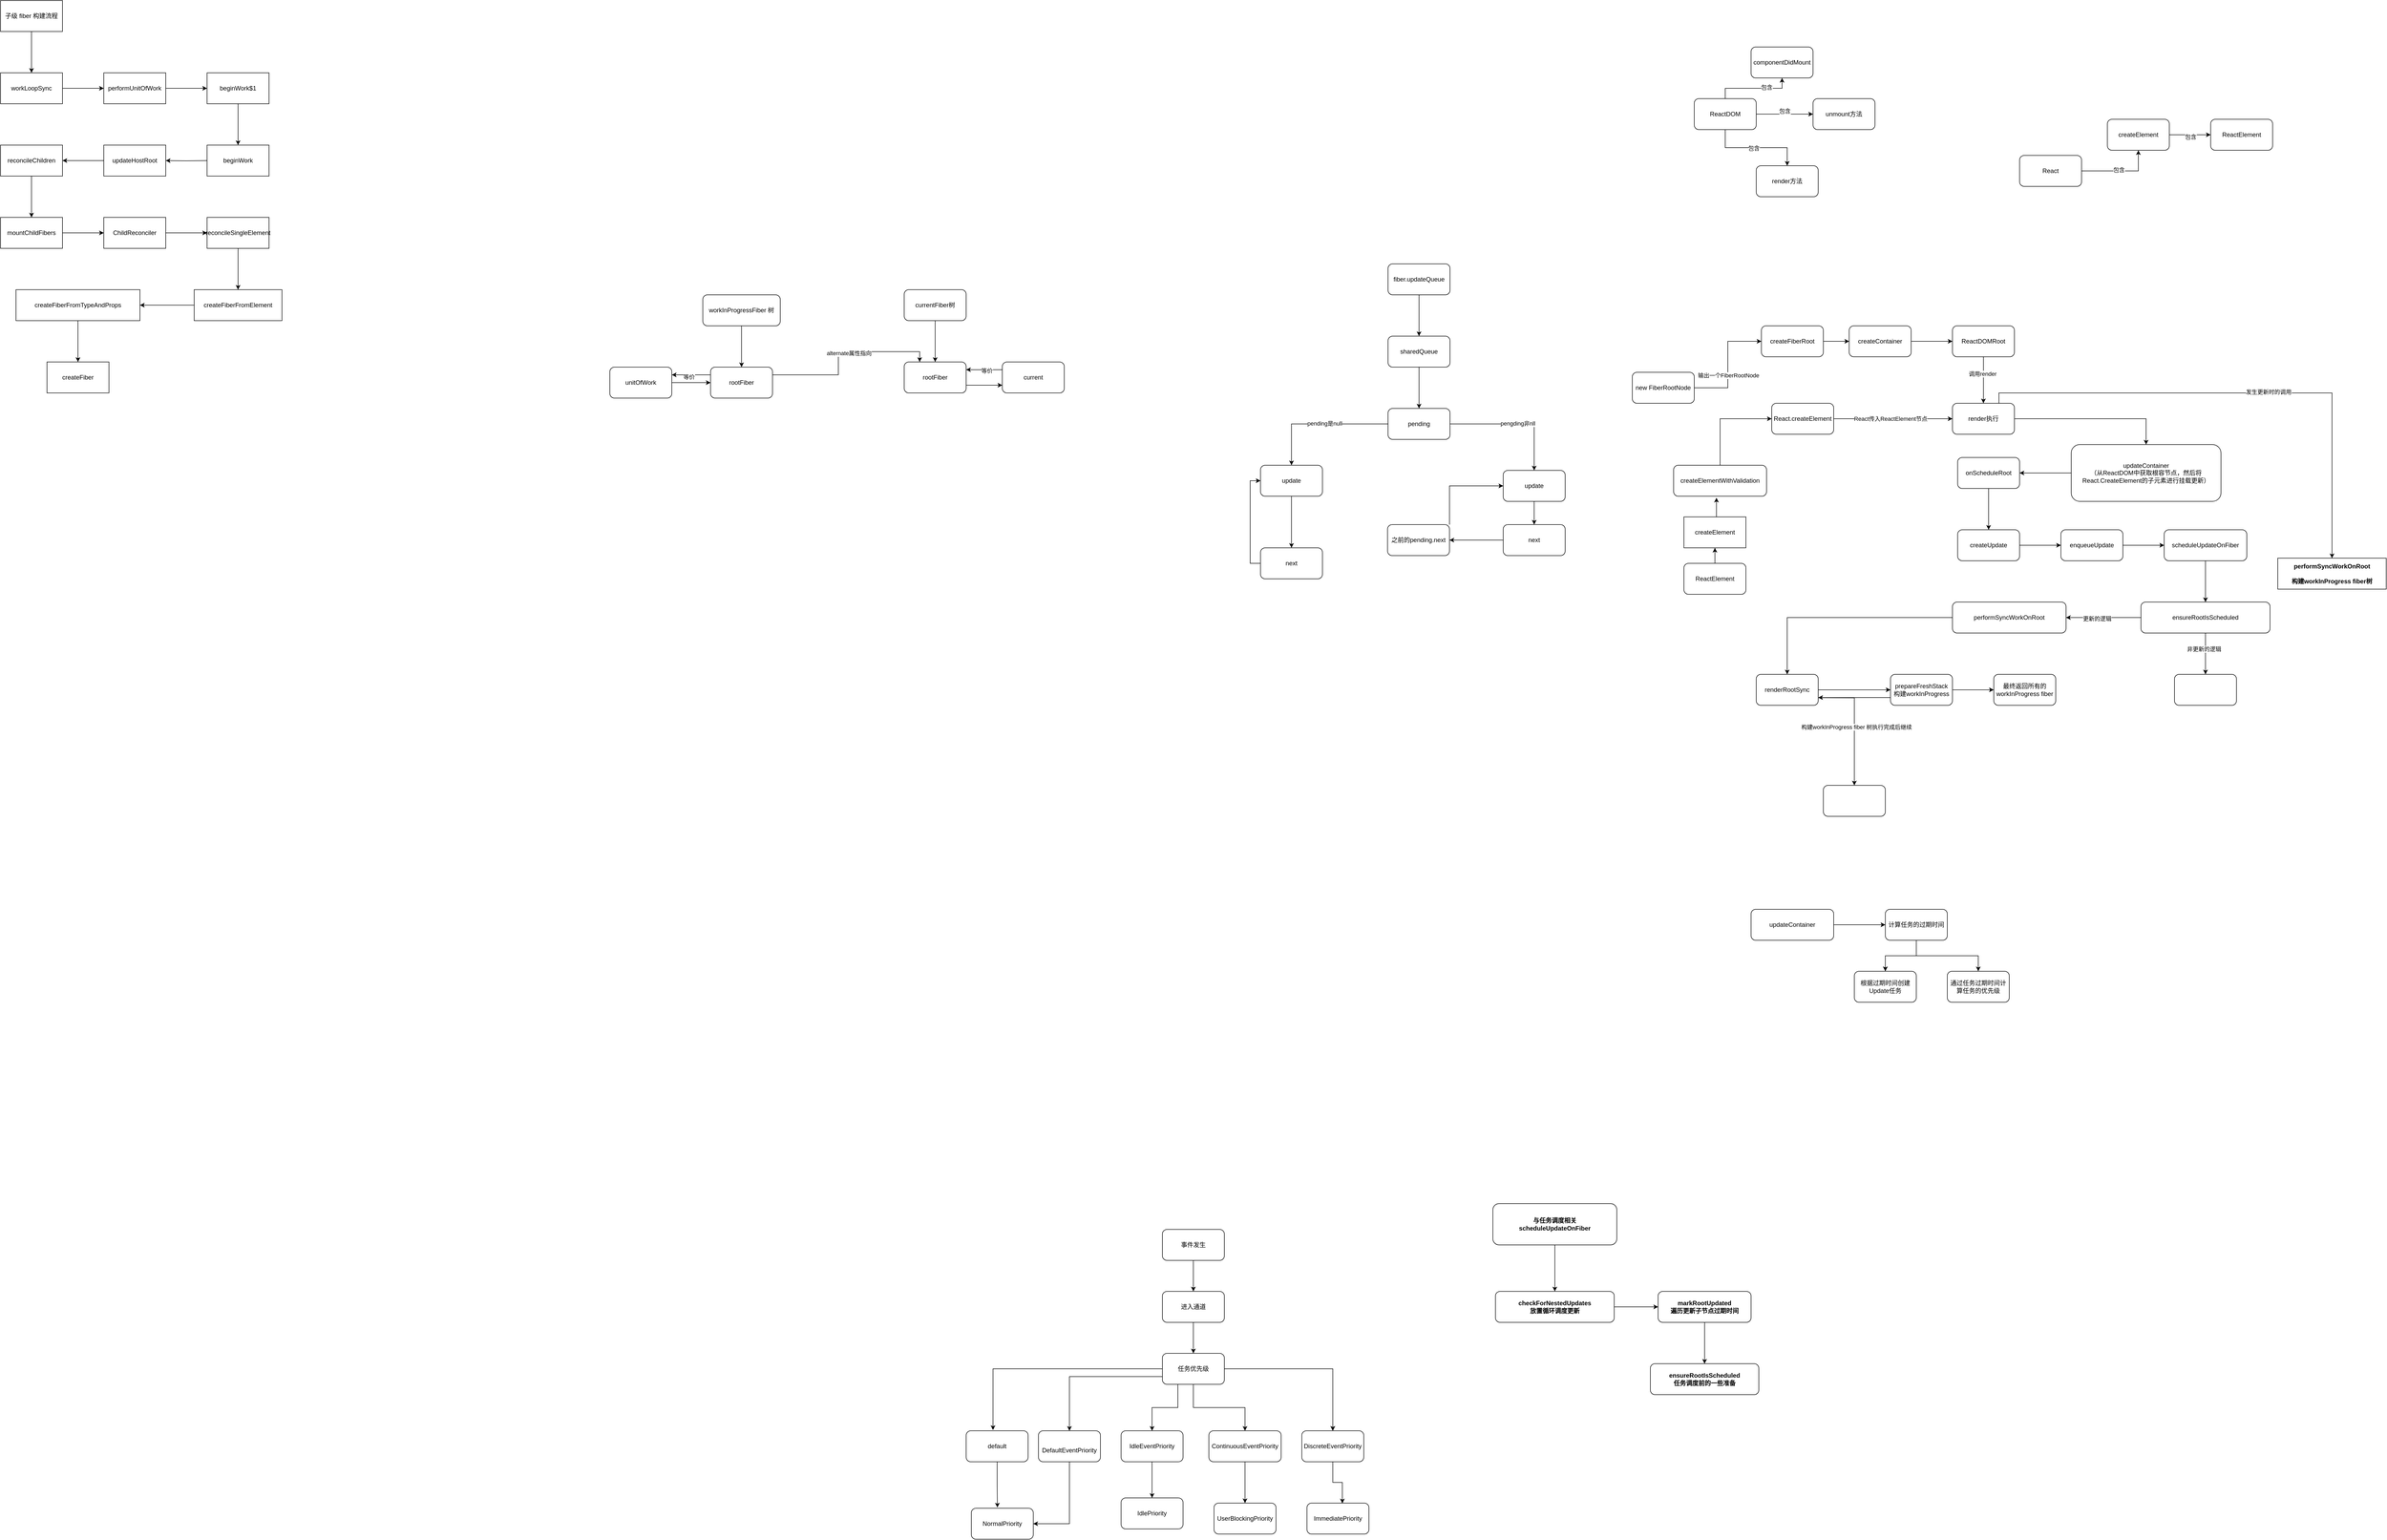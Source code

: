 <mxfile version="22.0.6" type="github">
  <diagram name="第 1 页" id="uEY2MGFWJUYSJQZp4oGY">
    <mxGraphModel dx="4752" dy="1951" grid="1" gridSize="10" guides="1" tooltips="1" connect="1" arrows="1" fold="1" page="1" pageScale="1" pageWidth="827" pageHeight="1169" math="0" shadow="0">
      <root>
        <mxCell id="0" />
        <mxCell id="1" parent="0" />
        <mxCell id="rUavmQtfIEWRtOmvGY1Z-5" value="" style="edgeStyle=orthogonalEdgeStyle;rounded=0;orthogonalLoop=1;jettySize=auto;html=1;" parent="1" source="IM3ruLwExyaDLvQrfCWr-1" target="rUavmQtfIEWRtOmvGY1Z-4" edge="1">
          <mxGeometry relative="1" as="geometry" />
        </mxCell>
        <mxCell id="IM3ruLwExyaDLvQrfCWr-1" value="createFiberRoot" style="rounded=1;whiteSpace=wrap;html=1;" parent="1" vertex="1">
          <mxGeometry x="190" y="190" width="120" height="60" as="geometry" />
        </mxCell>
        <mxCell id="rUavmQtfIEWRtOmvGY1Z-2" style="edgeStyle=orthogonalEdgeStyle;rounded=0;orthogonalLoop=1;jettySize=auto;html=1;exitX=1;exitY=0.5;exitDx=0;exitDy=0;entryX=0;entryY=0.5;entryDx=0;entryDy=0;" parent="1" source="IM3ruLwExyaDLvQrfCWr-2" target="IM3ruLwExyaDLvQrfCWr-1" edge="1">
          <mxGeometry relative="1" as="geometry" />
        </mxCell>
        <mxCell id="rUavmQtfIEWRtOmvGY1Z-3" value="输出一个FiberRootNode" style="edgeLabel;html=1;align=center;verticalAlign=middle;resizable=0;points=[];" parent="rUavmQtfIEWRtOmvGY1Z-2" vertex="1" connectable="0">
          <mxGeometry x="-0.19" y="-1" relative="1" as="geometry">
            <mxPoint as="offset" />
          </mxGeometry>
        </mxCell>
        <mxCell id="IM3ruLwExyaDLvQrfCWr-2" value="new FiberRootNode" style="rounded=1;whiteSpace=wrap;html=1;" parent="1" vertex="1">
          <mxGeometry x="-60" y="280" width="120" height="60" as="geometry" />
        </mxCell>
        <mxCell id="rUavmQtfIEWRtOmvGY1Z-7" value="" style="edgeStyle=orthogonalEdgeStyle;rounded=0;orthogonalLoop=1;jettySize=auto;html=1;" parent="1" source="rUavmQtfIEWRtOmvGY1Z-4" target="rUavmQtfIEWRtOmvGY1Z-6" edge="1">
          <mxGeometry relative="1" as="geometry" />
        </mxCell>
        <mxCell id="rUavmQtfIEWRtOmvGY1Z-4" value="createContainer" style="whiteSpace=wrap;html=1;rounded=1;" parent="1" vertex="1">
          <mxGeometry x="360" y="190" width="120" height="60" as="geometry" />
        </mxCell>
        <mxCell id="rUavmQtfIEWRtOmvGY1Z-9" value="" style="edgeStyle=orthogonalEdgeStyle;rounded=0;orthogonalLoop=1;jettySize=auto;html=1;" parent="1" source="rUavmQtfIEWRtOmvGY1Z-6" target="rUavmQtfIEWRtOmvGY1Z-8" edge="1">
          <mxGeometry relative="1" as="geometry" />
        </mxCell>
        <mxCell id="rUavmQtfIEWRtOmvGY1Z-10" value="调用render" style="edgeLabel;html=1;align=center;verticalAlign=middle;resizable=0;points=[];" parent="rUavmQtfIEWRtOmvGY1Z-9" vertex="1" connectable="0">
          <mxGeometry x="-0.275" y="-2" relative="1" as="geometry">
            <mxPoint as="offset" />
          </mxGeometry>
        </mxCell>
        <mxCell id="rUavmQtfIEWRtOmvGY1Z-6" value="ReactDOMRoot" style="whiteSpace=wrap;html=1;rounded=1;" parent="1" vertex="1">
          <mxGeometry x="560" y="190" width="120" height="60" as="geometry" />
        </mxCell>
        <mxCell id="rUavmQtfIEWRtOmvGY1Z-12" value="" style="edgeStyle=orthogonalEdgeStyle;rounded=0;orthogonalLoop=1;jettySize=auto;html=1;" parent="1" source="rUavmQtfIEWRtOmvGY1Z-8" target="rUavmQtfIEWRtOmvGY1Z-11" edge="1">
          <mxGeometry relative="1" as="geometry" />
        </mxCell>
        <mxCell id="r69f9GE0bEh-yFD7hMhS-61" style="edgeStyle=orthogonalEdgeStyle;rounded=0;orthogonalLoop=1;jettySize=auto;html=1;exitX=0.75;exitY=0;exitDx=0;exitDy=0;entryX=0.5;entryY=0;entryDx=0;entryDy=0;" parent="1" source="rUavmQtfIEWRtOmvGY1Z-8" target="r69f9GE0bEh-yFD7hMhS-59" edge="1">
          <mxGeometry relative="1" as="geometry" />
        </mxCell>
        <mxCell id="r69f9GE0bEh-yFD7hMhS-62" value="发生更新时的调用" style="edgeLabel;html=1;align=center;verticalAlign=middle;resizable=0;points=[];" parent="r69f9GE0bEh-yFD7hMhS-61" vertex="1" connectable="0">
          <mxGeometry x="0.1" y="2" relative="1" as="geometry">
            <mxPoint as="offset" />
          </mxGeometry>
        </mxCell>
        <mxCell id="rUavmQtfIEWRtOmvGY1Z-8" value="render执行" style="whiteSpace=wrap;html=1;rounded=1;" parent="1" vertex="1">
          <mxGeometry x="560" y="340" width="120" height="60" as="geometry" />
        </mxCell>
        <mxCell id="qDRRWIF3SU-lE6dMgB_v-13" value="" style="edgeStyle=orthogonalEdgeStyle;rounded=0;orthogonalLoop=1;jettySize=auto;html=1;" parent="1" source="rUavmQtfIEWRtOmvGY1Z-11" target="qDRRWIF3SU-lE6dMgB_v-12" edge="1">
          <mxGeometry relative="1" as="geometry" />
        </mxCell>
        <mxCell id="rUavmQtfIEWRtOmvGY1Z-11" value="updateContainer&lt;br&gt;（从ReactDOM中获取根容节点，然后将React.CreateElement的子元素进行挂载更新）" style="whiteSpace=wrap;html=1;rounded=1;" parent="1" vertex="1">
          <mxGeometry x="790" y="420" width="290" height="110" as="geometry" />
        </mxCell>
        <mxCell id="rUavmQtfIEWRtOmvGY1Z-15" style="edgeStyle=orthogonalEdgeStyle;rounded=0;orthogonalLoop=1;jettySize=auto;html=1;exitX=1;exitY=0.5;exitDx=0;exitDy=0;entryX=0;entryY=0.5;entryDx=0;entryDy=0;" parent="1" source="rUavmQtfIEWRtOmvGY1Z-14" target="rUavmQtfIEWRtOmvGY1Z-8" edge="1">
          <mxGeometry relative="1" as="geometry">
            <mxPoint x="570" y="430" as="targetPoint" />
          </mxGeometry>
        </mxCell>
        <mxCell id="rUavmQtfIEWRtOmvGY1Z-16" value="React传入ReactElement节点" style="edgeLabel;html=1;align=center;verticalAlign=middle;resizable=0;points=[];" parent="rUavmQtfIEWRtOmvGY1Z-15" vertex="1" connectable="0">
          <mxGeometry x="-0.433" y="-1" relative="1" as="geometry">
            <mxPoint x="45" y="-1" as="offset" />
          </mxGeometry>
        </mxCell>
        <mxCell id="rUavmQtfIEWRtOmvGY1Z-14" value="React.createElement" style="rounded=1;whiteSpace=wrap;html=1;" parent="1" vertex="1">
          <mxGeometry x="210" y="340" width="120" height="60" as="geometry" />
        </mxCell>
        <mxCell id="rUavmQtfIEWRtOmvGY1Z-18" style="edgeStyle=orthogonalEdgeStyle;rounded=0;orthogonalLoop=1;jettySize=auto;html=1;exitX=0.5;exitY=0;exitDx=0;exitDy=0;entryX=0;entryY=0.5;entryDx=0;entryDy=0;" parent="1" source="rUavmQtfIEWRtOmvGY1Z-17" target="rUavmQtfIEWRtOmvGY1Z-14" edge="1">
          <mxGeometry relative="1" as="geometry" />
        </mxCell>
        <mxCell id="rUavmQtfIEWRtOmvGY1Z-17" value="createElementWithValidation" style="rounded=1;whiteSpace=wrap;html=1;" parent="1" vertex="1">
          <mxGeometry x="20" y="460" width="180" height="60" as="geometry" />
        </mxCell>
        <mxCell id="rUavmQtfIEWRtOmvGY1Z-19" value="createElement" style="whiteSpace=wrap;html=1;" parent="1" vertex="1">
          <mxGeometry x="40" y="560" width="120" height="60" as="geometry" />
        </mxCell>
        <mxCell id="rUavmQtfIEWRtOmvGY1Z-20" style="edgeStyle=orthogonalEdgeStyle;rounded=0;orthogonalLoop=1;jettySize=auto;html=1;exitX=0.5;exitY=0;exitDx=0;exitDy=0;entryX=0.461;entryY=1.05;entryDx=0;entryDy=0;entryPerimeter=0;" parent="1" source="rUavmQtfIEWRtOmvGY1Z-19" target="rUavmQtfIEWRtOmvGY1Z-17" edge="1">
          <mxGeometry relative="1" as="geometry" />
        </mxCell>
        <mxCell id="rUavmQtfIEWRtOmvGY1Z-22" style="edgeStyle=orthogonalEdgeStyle;rounded=0;orthogonalLoop=1;jettySize=auto;html=1;exitX=0.5;exitY=0;exitDx=0;exitDy=0;entryX=0.5;entryY=1;entryDx=0;entryDy=0;" parent="1" source="rUavmQtfIEWRtOmvGY1Z-21" target="rUavmQtfIEWRtOmvGY1Z-19" edge="1">
          <mxGeometry relative="1" as="geometry" />
        </mxCell>
        <mxCell id="rUavmQtfIEWRtOmvGY1Z-21" value="ReactElement" style="rounded=1;whiteSpace=wrap;html=1;" parent="1" vertex="1">
          <mxGeometry x="40" y="650" width="120" height="60" as="geometry" />
        </mxCell>
        <mxCell id="qDRRWIF3SU-lE6dMgB_v-3" value="" style="edgeStyle=orthogonalEdgeStyle;rounded=0;orthogonalLoop=1;jettySize=auto;html=1;" parent="1" source="qDRRWIF3SU-lE6dMgB_v-1" target="qDRRWIF3SU-lE6dMgB_v-2" edge="1">
          <mxGeometry relative="1" as="geometry" />
        </mxCell>
        <mxCell id="qDRRWIF3SU-lE6dMgB_v-4" value="包含" style="edgeLabel;html=1;align=center;verticalAlign=middle;resizable=0;points=[];" parent="qDRRWIF3SU-lE6dMgB_v-3" vertex="1" connectable="0">
          <mxGeometry x="-0.053" y="-1" relative="1" as="geometry">
            <mxPoint as="offset" />
          </mxGeometry>
        </mxCell>
        <mxCell id="qDRRWIF3SU-lE6dMgB_v-6" value="" style="edgeStyle=orthogonalEdgeStyle;rounded=0;orthogonalLoop=1;jettySize=auto;html=1;" parent="1" source="qDRRWIF3SU-lE6dMgB_v-1" target="qDRRWIF3SU-lE6dMgB_v-5" edge="1">
          <mxGeometry relative="1" as="geometry" />
        </mxCell>
        <mxCell id="qDRRWIF3SU-lE6dMgB_v-7" value="包含" style="edgeLabel;html=1;align=center;verticalAlign=middle;resizable=0;points=[];" parent="qDRRWIF3SU-lE6dMgB_v-6" vertex="1" connectable="0">
          <mxGeometry y="6" relative="1" as="geometry">
            <mxPoint as="offset" />
          </mxGeometry>
        </mxCell>
        <mxCell id="98gyhxSWz0zXMn8yi4Av-2" value="" style="edgeStyle=orthogonalEdgeStyle;rounded=0;orthogonalLoop=1;jettySize=auto;html=1;" parent="1" source="qDRRWIF3SU-lE6dMgB_v-1" target="98gyhxSWz0zXMn8yi4Av-1" edge="1">
          <mxGeometry relative="1" as="geometry" />
        </mxCell>
        <mxCell id="98gyhxSWz0zXMn8yi4Av-3" value="包含" style="edgeLabel;html=1;align=center;verticalAlign=middle;resizable=0;points=[];" parent="98gyhxSWz0zXMn8yi4Av-2" vertex="1" connectable="0">
          <mxGeometry x="0.324" y="2" relative="1" as="geometry">
            <mxPoint as="offset" />
          </mxGeometry>
        </mxCell>
        <mxCell id="qDRRWIF3SU-lE6dMgB_v-1" value="ReactDOM" style="rounded=1;whiteSpace=wrap;html=1;" parent="1" vertex="1">
          <mxGeometry x="60" y="-250" width="120" height="60" as="geometry" />
        </mxCell>
        <mxCell id="qDRRWIF3SU-lE6dMgB_v-2" value="render方法" style="whiteSpace=wrap;html=1;rounded=1;" parent="1" vertex="1">
          <mxGeometry x="180" y="-120" width="120" height="60" as="geometry" />
        </mxCell>
        <mxCell id="qDRRWIF3SU-lE6dMgB_v-5" value="unmount方法" style="whiteSpace=wrap;html=1;rounded=1;" parent="1" vertex="1">
          <mxGeometry x="290" y="-250" width="120" height="60" as="geometry" />
        </mxCell>
        <mxCell id="qDRRWIF3SU-lE6dMgB_v-10" value="" style="edgeStyle=orthogonalEdgeStyle;rounded=0;orthogonalLoop=1;jettySize=auto;html=1;" parent="1" source="qDRRWIF3SU-lE6dMgB_v-8" target="qDRRWIF3SU-lE6dMgB_v-9" edge="1">
          <mxGeometry relative="1" as="geometry" />
        </mxCell>
        <mxCell id="qDRRWIF3SU-lE6dMgB_v-11" value="包含" style="edgeLabel;html=1;align=center;verticalAlign=middle;resizable=0;points=[];" parent="qDRRWIF3SU-lE6dMgB_v-10" vertex="1" connectable="0">
          <mxGeometry x="-0.05" y="2" relative="1" as="geometry">
            <mxPoint as="offset" />
          </mxGeometry>
        </mxCell>
        <mxCell id="qDRRWIF3SU-lE6dMgB_v-8" value="React" style="rounded=1;whiteSpace=wrap;html=1;" parent="1" vertex="1">
          <mxGeometry x="690" y="-140" width="120" height="60" as="geometry" />
        </mxCell>
        <mxCell id="98gyhxSWz0zXMn8yi4Av-5" value="" style="edgeStyle=orthogonalEdgeStyle;rounded=0;orthogonalLoop=1;jettySize=auto;html=1;" parent="1" source="qDRRWIF3SU-lE6dMgB_v-9" target="98gyhxSWz0zXMn8yi4Av-4" edge="1">
          <mxGeometry relative="1" as="geometry" />
        </mxCell>
        <mxCell id="98gyhxSWz0zXMn8yi4Av-6" value="包含" style="edgeLabel;html=1;align=center;verticalAlign=middle;resizable=0;points=[];" parent="98gyhxSWz0zXMn8yi4Av-5" vertex="1" connectable="0">
          <mxGeometry x="0.008" y="-4" relative="1" as="geometry">
            <mxPoint as="offset" />
          </mxGeometry>
        </mxCell>
        <mxCell id="qDRRWIF3SU-lE6dMgB_v-9" value="createElement" style="whiteSpace=wrap;html=1;rounded=1;" parent="1" vertex="1">
          <mxGeometry x="860" y="-210" width="120" height="60" as="geometry" />
        </mxCell>
        <mxCell id="r69f9GE0bEh-yFD7hMhS-64" value="" style="edgeStyle=orthogonalEdgeStyle;rounded=0;orthogonalLoop=1;jettySize=auto;html=1;" parent="1" source="qDRRWIF3SU-lE6dMgB_v-12" target="r69f9GE0bEh-yFD7hMhS-63" edge="1">
          <mxGeometry relative="1" as="geometry" />
        </mxCell>
        <mxCell id="qDRRWIF3SU-lE6dMgB_v-12" value="onScheduleRoot" style="whiteSpace=wrap;html=1;rounded=1;" parent="1" vertex="1">
          <mxGeometry x="570" y="445" width="120" height="60" as="geometry" />
        </mxCell>
        <mxCell id="98gyhxSWz0zXMn8yi4Av-1" value="componentDidMount" style="whiteSpace=wrap;html=1;rounded=1;" parent="1" vertex="1">
          <mxGeometry x="170" y="-350" width="120" height="60" as="geometry" />
        </mxCell>
        <mxCell id="98gyhxSWz0zXMn8yi4Av-4" value="ReactElement" style="whiteSpace=wrap;html=1;rounded=1;" parent="1" vertex="1">
          <mxGeometry x="1060" y="-210" width="120" height="60" as="geometry" />
        </mxCell>
        <mxCell id="jk9eQjjbN7_Kr5IHh5Wq-3" value="" style="edgeStyle=orthogonalEdgeStyle;rounded=0;orthogonalLoop=1;jettySize=auto;html=1;" parent="1" source="jk9eQjjbN7_Kr5IHh5Wq-1" target="jk9eQjjbN7_Kr5IHh5Wq-2" edge="1">
          <mxGeometry relative="1" as="geometry" />
        </mxCell>
        <mxCell id="jk9eQjjbN7_Kr5IHh5Wq-1" value="updateContainer" style="rounded=1;whiteSpace=wrap;html=1;" parent="1" vertex="1">
          <mxGeometry x="170" y="1320" width="160" height="60" as="geometry" />
        </mxCell>
        <mxCell id="jk9eQjjbN7_Kr5IHh5Wq-5" value="" style="edgeStyle=orthogonalEdgeStyle;rounded=0;orthogonalLoop=1;jettySize=auto;html=1;" parent="1" source="jk9eQjjbN7_Kr5IHh5Wq-2" target="jk9eQjjbN7_Kr5IHh5Wq-4" edge="1">
          <mxGeometry relative="1" as="geometry" />
        </mxCell>
        <mxCell id="jk9eQjjbN7_Kr5IHh5Wq-6" value="" style="edgeStyle=orthogonalEdgeStyle;rounded=0;orthogonalLoop=1;jettySize=auto;html=1;" parent="1" source="jk9eQjjbN7_Kr5IHh5Wq-2" target="jk9eQjjbN7_Kr5IHh5Wq-4" edge="1">
          <mxGeometry relative="1" as="geometry" />
        </mxCell>
        <mxCell id="jk9eQjjbN7_Kr5IHh5Wq-8" value="" style="edgeStyle=orthogonalEdgeStyle;rounded=0;orthogonalLoop=1;jettySize=auto;html=1;" parent="1" source="jk9eQjjbN7_Kr5IHh5Wq-2" target="jk9eQjjbN7_Kr5IHh5Wq-7" edge="1">
          <mxGeometry relative="1" as="geometry" />
        </mxCell>
        <mxCell id="jk9eQjjbN7_Kr5IHh5Wq-2" value="计算任务的过期时间" style="whiteSpace=wrap;html=1;rounded=1;" parent="1" vertex="1">
          <mxGeometry x="430" y="1320" width="120" height="60" as="geometry" />
        </mxCell>
        <mxCell id="jk9eQjjbN7_Kr5IHh5Wq-4" value="根据过期时间创建Update任务" style="whiteSpace=wrap;html=1;rounded=1;" parent="1" vertex="1">
          <mxGeometry x="370" y="1440" width="120" height="60" as="geometry" />
        </mxCell>
        <mxCell id="jk9eQjjbN7_Kr5IHh5Wq-7" value="通过任务过期时间计算任务的优先级" style="whiteSpace=wrap;html=1;rounded=1;" parent="1" vertex="1">
          <mxGeometry x="550" y="1440" width="120" height="60" as="geometry" />
        </mxCell>
        <mxCell id="r69f9GE0bEh-yFD7hMhS-3" value="" style="edgeStyle=orthogonalEdgeStyle;rounded=0;orthogonalLoop=1;jettySize=auto;html=1;" parent="1" source="r69f9GE0bEh-yFD7hMhS-1" target="r69f9GE0bEh-yFD7hMhS-2" edge="1">
          <mxGeometry relative="1" as="geometry" />
        </mxCell>
        <mxCell id="r69f9GE0bEh-yFD7hMhS-1" value="fiber.updateQueue" style="rounded=1;whiteSpace=wrap;html=1;" parent="1" vertex="1">
          <mxGeometry x="-533" y="70" width="120" height="60" as="geometry" />
        </mxCell>
        <mxCell id="r69f9GE0bEh-yFD7hMhS-5" value="" style="edgeStyle=orthogonalEdgeStyle;rounded=0;orthogonalLoop=1;jettySize=auto;html=1;" parent="1" source="r69f9GE0bEh-yFD7hMhS-2" target="r69f9GE0bEh-yFD7hMhS-4" edge="1">
          <mxGeometry relative="1" as="geometry" />
        </mxCell>
        <mxCell id="r69f9GE0bEh-yFD7hMhS-2" value="sharedQueue" style="whiteSpace=wrap;html=1;rounded=1;" parent="1" vertex="1">
          <mxGeometry x="-533" y="210" width="120" height="60" as="geometry" />
        </mxCell>
        <mxCell id="r69f9GE0bEh-yFD7hMhS-7" value="" style="edgeStyle=orthogonalEdgeStyle;rounded=0;orthogonalLoop=1;jettySize=auto;html=1;" parent="1" source="r69f9GE0bEh-yFD7hMhS-4" target="r69f9GE0bEh-yFD7hMhS-6" edge="1">
          <mxGeometry relative="1" as="geometry" />
        </mxCell>
        <mxCell id="r69f9GE0bEh-yFD7hMhS-8" value="pending是null" style="edgeLabel;html=1;align=center;verticalAlign=middle;resizable=0;points=[];" parent="r69f9GE0bEh-yFD7hMhS-7" vertex="1" connectable="0">
          <mxGeometry x="-0.08" y="-1" relative="1" as="geometry">
            <mxPoint as="offset" />
          </mxGeometry>
        </mxCell>
        <mxCell id="r69f9GE0bEh-yFD7hMhS-13" value="" style="edgeStyle=orthogonalEdgeStyle;rounded=0;orthogonalLoop=1;jettySize=auto;html=1;" parent="1" source="r69f9GE0bEh-yFD7hMhS-4" target="r69f9GE0bEh-yFD7hMhS-12" edge="1">
          <mxGeometry relative="1" as="geometry" />
        </mxCell>
        <mxCell id="r69f9GE0bEh-yFD7hMhS-14" value="pengding非nll" style="edgeLabel;html=1;align=center;verticalAlign=middle;resizable=0;points=[];" parent="r69f9GE0bEh-yFD7hMhS-13" vertex="1" connectable="0">
          <mxGeometry x="0.032" y="1" relative="1" as="geometry">
            <mxPoint as="offset" />
          </mxGeometry>
        </mxCell>
        <mxCell id="r69f9GE0bEh-yFD7hMhS-4" value="pending" style="whiteSpace=wrap;html=1;rounded=1;" parent="1" vertex="1">
          <mxGeometry x="-533" y="350" width="120" height="60" as="geometry" />
        </mxCell>
        <mxCell id="r69f9GE0bEh-yFD7hMhS-10" value="" style="edgeStyle=orthogonalEdgeStyle;rounded=0;orthogonalLoop=1;jettySize=auto;html=1;" parent="1" source="r69f9GE0bEh-yFD7hMhS-6" target="r69f9GE0bEh-yFD7hMhS-9" edge="1">
          <mxGeometry relative="1" as="geometry" />
        </mxCell>
        <mxCell id="r69f9GE0bEh-yFD7hMhS-6" value="update" style="whiteSpace=wrap;html=1;rounded=1;" parent="1" vertex="1">
          <mxGeometry x="-780" y="460" width="120" height="60" as="geometry" />
        </mxCell>
        <mxCell id="r69f9GE0bEh-yFD7hMhS-11" style="edgeStyle=orthogonalEdgeStyle;rounded=0;orthogonalLoop=1;jettySize=auto;html=1;exitX=0;exitY=0.5;exitDx=0;exitDy=0;entryX=0;entryY=0.5;entryDx=0;entryDy=0;" parent="1" source="r69f9GE0bEh-yFD7hMhS-9" target="r69f9GE0bEh-yFD7hMhS-6" edge="1">
          <mxGeometry relative="1" as="geometry" />
        </mxCell>
        <mxCell id="r69f9GE0bEh-yFD7hMhS-9" value="next" style="whiteSpace=wrap;html=1;rounded=1;" parent="1" vertex="1">
          <mxGeometry x="-780" y="620" width="120" height="60" as="geometry" />
        </mxCell>
        <mxCell id="r69f9GE0bEh-yFD7hMhS-16" value="" style="edgeStyle=orthogonalEdgeStyle;rounded=0;orthogonalLoop=1;jettySize=auto;html=1;" parent="1" source="r69f9GE0bEh-yFD7hMhS-12" target="r69f9GE0bEh-yFD7hMhS-15" edge="1">
          <mxGeometry relative="1" as="geometry" />
        </mxCell>
        <mxCell id="r69f9GE0bEh-yFD7hMhS-12" value="update" style="whiteSpace=wrap;html=1;rounded=1;" parent="1" vertex="1">
          <mxGeometry x="-310" y="470" width="120" height="60" as="geometry" />
        </mxCell>
        <mxCell id="r69f9GE0bEh-yFD7hMhS-19" style="edgeStyle=orthogonalEdgeStyle;rounded=0;orthogonalLoop=1;jettySize=auto;html=1;exitX=0;exitY=0.5;exitDx=0;exitDy=0;entryX=1;entryY=0.5;entryDx=0;entryDy=0;" parent="1" source="r69f9GE0bEh-yFD7hMhS-15" target="r69f9GE0bEh-yFD7hMhS-17" edge="1">
          <mxGeometry relative="1" as="geometry" />
        </mxCell>
        <mxCell id="r69f9GE0bEh-yFD7hMhS-15" value="next" style="whiteSpace=wrap;html=1;rounded=1;" parent="1" vertex="1">
          <mxGeometry x="-310" y="575" width="120" height="60" as="geometry" />
        </mxCell>
        <mxCell id="r69f9GE0bEh-yFD7hMhS-20" style="edgeStyle=orthogonalEdgeStyle;rounded=0;orthogonalLoop=1;jettySize=auto;html=1;exitX=1;exitY=0;exitDx=0;exitDy=0;entryX=0;entryY=0.5;entryDx=0;entryDy=0;" parent="1" source="r69f9GE0bEh-yFD7hMhS-17" target="r69f9GE0bEh-yFD7hMhS-12" edge="1">
          <mxGeometry relative="1" as="geometry" />
        </mxCell>
        <mxCell id="r69f9GE0bEh-yFD7hMhS-17" value="之前的pending.next" style="whiteSpace=wrap;html=1;rounded=1;" parent="1" vertex="1">
          <mxGeometry x="-534" y="575" width="120" height="60" as="geometry" />
        </mxCell>
        <mxCell id="r69f9GE0bEh-yFD7hMhS-23" value="" style="edgeStyle=orthogonalEdgeStyle;rounded=0;orthogonalLoop=1;jettySize=auto;html=1;" parent="1" source="r69f9GE0bEh-yFD7hMhS-21" target="r69f9GE0bEh-yFD7hMhS-22" edge="1">
          <mxGeometry relative="1" as="geometry" />
        </mxCell>
        <mxCell id="r69f9GE0bEh-yFD7hMhS-21" value="与任务调度相关&lt;br&gt;scheduleUpdateOnFiber" style="rounded=1;whiteSpace=wrap;html=1;fontStyle=1" parent="1" vertex="1">
          <mxGeometry x="-330" y="1890" width="240" height="80" as="geometry" />
        </mxCell>
        <mxCell id="r69f9GE0bEh-yFD7hMhS-25" value="" style="edgeStyle=orthogonalEdgeStyle;rounded=0;orthogonalLoop=1;jettySize=auto;html=1;" parent="1" source="r69f9GE0bEh-yFD7hMhS-22" target="r69f9GE0bEh-yFD7hMhS-24" edge="1">
          <mxGeometry relative="1" as="geometry" />
        </mxCell>
        <mxCell id="r69f9GE0bEh-yFD7hMhS-22" value="checkForNestedUpdates&lt;br&gt;放置循环调度更新" style="whiteSpace=wrap;html=1;rounded=1;fontStyle=1;" parent="1" vertex="1">
          <mxGeometry x="-325" y="2060" width="230" height="60" as="geometry" />
        </mxCell>
        <mxCell id="r69f9GE0bEh-yFD7hMhS-27" value="" style="edgeStyle=orthogonalEdgeStyle;rounded=0;orthogonalLoop=1;jettySize=auto;html=1;" parent="1" source="r69f9GE0bEh-yFD7hMhS-24" target="r69f9GE0bEh-yFD7hMhS-26" edge="1">
          <mxGeometry relative="1" as="geometry" />
        </mxCell>
        <mxCell id="r69f9GE0bEh-yFD7hMhS-24" value="markRootUpdated&lt;br&gt;遍历更新子节点过期时间" style="whiteSpace=wrap;html=1;rounded=1;fontStyle=1;" parent="1" vertex="1">
          <mxGeometry x="-10" y="2060" width="180" height="60" as="geometry" />
        </mxCell>
        <mxCell id="r69f9GE0bEh-yFD7hMhS-26" value="ensureRootIsScheduled&lt;br&gt;任务调度前的一些准备" style="whiteSpace=wrap;html=1;rounded=1;fontStyle=1;" parent="1" vertex="1">
          <mxGeometry x="-25" y="2200" width="210" height="60" as="geometry" />
        </mxCell>
        <mxCell id="r69f9GE0bEh-yFD7hMhS-36" value="" style="edgeStyle=orthogonalEdgeStyle;rounded=0;orthogonalLoop=1;jettySize=auto;html=1;" parent="1" source="r69f9GE0bEh-yFD7hMhS-28" target="r69f9GE0bEh-yFD7hMhS-35" edge="1">
          <mxGeometry relative="1" as="geometry" />
        </mxCell>
        <mxCell id="r69f9GE0bEh-yFD7hMhS-37" value="" style="edgeStyle=orthogonalEdgeStyle;rounded=0;orthogonalLoop=1;jettySize=auto;html=1;" parent="1" source="r69f9GE0bEh-yFD7hMhS-28" target="r69f9GE0bEh-yFD7hMhS-35" edge="1">
          <mxGeometry relative="1" as="geometry" />
        </mxCell>
        <mxCell id="r69f9GE0bEh-yFD7hMhS-39" value="" style="edgeStyle=orthogonalEdgeStyle;rounded=0;orthogonalLoop=1;jettySize=auto;html=1;" parent="1" source="r69f9GE0bEh-yFD7hMhS-28" target="r69f9GE0bEh-yFD7hMhS-38" edge="1">
          <mxGeometry relative="1" as="geometry" />
        </mxCell>
        <mxCell id="r69f9GE0bEh-yFD7hMhS-46" style="edgeStyle=orthogonalEdgeStyle;rounded=0;orthogonalLoop=1;jettySize=auto;html=1;exitX=0;exitY=0.75;exitDx=0;exitDy=0;entryX=0.5;entryY=0;entryDx=0;entryDy=0;" parent="1" source="r69f9GE0bEh-yFD7hMhS-28" target="r69f9GE0bEh-yFD7hMhS-43" edge="1">
          <mxGeometry relative="1" as="geometry" />
        </mxCell>
        <mxCell id="r69f9GE0bEh-yFD7hMhS-47" style="edgeStyle=orthogonalEdgeStyle;rounded=0;orthogonalLoop=1;jettySize=auto;html=1;exitX=0.25;exitY=1;exitDx=0;exitDy=0;entryX=0.5;entryY=0;entryDx=0;entryDy=0;" parent="1" source="r69f9GE0bEh-yFD7hMhS-28" target="r69f9GE0bEh-yFD7hMhS-42" edge="1">
          <mxGeometry relative="1" as="geometry" />
        </mxCell>
        <mxCell id="r69f9GE0bEh-yFD7hMhS-28" value="任务优先级" style="rounded=1;whiteSpace=wrap;html=1;" parent="1" vertex="1">
          <mxGeometry x="-970" y="2180" width="120" height="60" as="geometry" />
        </mxCell>
        <mxCell id="r69f9GE0bEh-yFD7hMhS-32" style="edgeStyle=orthogonalEdgeStyle;rounded=0;orthogonalLoop=1;jettySize=auto;html=1;exitX=0.5;exitY=1;exitDx=0;exitDy=0;entryX=0.5;entryY=0;entryDx=0;entryDy=0;" parent="1" source="r69f9GE0bEh-yFD7hMhS-29" target="r69f9GE0bEh-yFD7hMhS-28" edge="1">
          <mxGeometry relative="1" as="geometry" />
        </mxCell>
        <mxCell id="r69f9GE0bEh-yFD7hMhS-29" value="进入通道" style="rounded=1;whiteSpace=wrap;html=1;" parent="1" vertex="1">
          <mxGeometry x="-970" y="2060" width="120" height="60" as="geometry" />
        </mxCell>
        <mxCell id="r69f9GE0bEh-yFD7hMhS-31" style="edgeStyle=orthogonalEdgeStyle;rounded=0;orthogonalLoop=1;jettySize=auto;html=1;exitX=0.5;exitY=1;exitDx=0;exitDy=0;entryX=0.5;entryY=0;entryDx=0;entryDy=0;" parent="1" source="r69f9GE0bEh-yFD7hMhS-30" target="r69f9GE0bEh-yFD7hMhS-29" edge="1">
          <mxGeometry relative="1" as="geometry" />
        </mxCell>
        <mxCell id="r69f9GE0bEh-yFD7hMhS-30" value="事件发生" style="rounded=1;whiteSpace=wrap;html=1;" parent="1" vertex="1">
          <mxGeometry x="-970" y="1940" width="120" height="60" as="geometry" />
        </mxCell>
        <mxCell id="r69f9GE0bEh-yFD7hMhS-35" value="DiscreteEventPriority" style="whiteSpace=wrap;html=1;rounded=1;" parent="1" vertex="1">
          <mxGeometry x="-700" y="2330" width="120" height="60" as="geometry" />
        </mxCell>
        <mxCell id="r69f9GE0bEh-yFD7hMhS-54" style="edgeStyle=orthogonalEdgeStyle;rounded=0;orthogonalLoop=1;jettySize=auto;html=1;exitX=0.5;exitY=1;exitDx=0;exitDy=0;entryX=0.5;entryY=0;entryDx=0;entryDy=0;" parent="1" source="r69f9GE0bEh-yFD7hMhS-38" target="r69f9GE0bEh-yFD7hMhS-49" edge="1">
          <mxGeometry relative="1" as="geometry" />
        </mxCell>
        <mxCell id="r69f9GE0bEh-yFD7hMhS-38" value="ContinuousEventPriority" style="whiteSpace=wrap;html=1;rounded=1;" parent="1" vertex="1">
          <mxGeometry x="-880" y="2330" width="140" height="60" as="geometry" />
        </mxCell>
        <mxCell id="r69f9GE0bEh-yFD7hMhS-56" style="edgeStyle=orthogonalEdgeStyle;rounded=0;orthogonalLoop=1;jettySize=auto;html=1;exitX=0.5;exitY=1;exitDx=0;exitDy=0;" parent="1" source="r69f9GE0bEh-yFD7hMhS-42" target="r69f9GE0bEh-yFD7hMhS-51" edge="1">
          <mxGeometry relative="1" as="geometry" />
        </mxCell>
        <mxCell id="r69f9GE0bEh-yFD7hMhS-42" value="IdleEventPriority" style="rounded=1;whiteSpace=wrap;html=1;" parent="1" vertex="1">
          <mxGeometry x="-1050" y="2330" width="120" height="60" as="geometry" />
        </mxCell>
        <mxCell id="r69f9GE0bEh-yFD7hMhS-55" style="edgeStyle=orthogonalEdgeStyle;rounded=0;orthogonalLoop=1;jettySize=auto;html=1;exitX=0.5;exitY=1;exitDx=0;exitDy=0;entryX=1;entryY=0.5;entryDx=0;entryDy=0;" parent="1" source="r69f9GE0bEh-yFD7hMhS-43" target="r69f9GE0bEh-yFD7hMhS-50" edge="1">
          <mxGeometry relative="1" as="geometry" />
        </mxCell>
        <mxCell id="r69f9GE0bEh-yFD7hMhS-43" value="&lt;br&gt;DefaultEventPriority" style="rounded=1;whiteSpace=wrap;html=1;" parent="1" vertex="1">
          <mxGeometry x="-1210" y="2330" width="120" height="60" as="geometry" />
        </mxCell>
        <mxCell id="r69f9GE0bEh-yFD7hMhS-44" value="default" style="rounded=1;whiteSpace=wrap;html=1;" parent="1" vertex="1">
          <mxGeometry x="-1350" y="2330" width="120" height="60" as="geometry" />
        </mxCell>
        <mxCell id="r69f9GE0bEh-yFD7hMhS-45" style="edgeStyle=orthogonalEdgeStyle;rounded=0;orthogonalLoop=1;jettySize=auto;html=1;exitX=0;exitY=0.5;exitDx=0;exitDy=0;entryX=0.433;entryY=-0.025;entryDx=0;entryDy=0;entryPerimeter=0;" parent="1" source="r69f9GE0bEh-yFD7hMhS-28" target="r69f9GE0bEh-yFD7hMhS-44" edge="1">
          <mxGeometry relative="1" as="geometry" />
        </mxCell>
        <mxCell id="r69f9GE0bEh-yFD7hMhS-48" value="ImmediatePriority" style="rounded=1;whiteSpace=wrap;html=1;" parent="1" vertex="1">
          <mxGeometry x="-690" y="2470" width="120" height="60" as="geometry" />
        </mxCell>
        <mxCell id="r69f9GE0bEh-yFD7hMhS-49" value="UserBlockingPriority" style="rounded=1;whiteSpace=wrap;html=1;" parent="1" vertex="1">
          <mxGeometry x="-870" y="2470" width="120" height="60" as="geometry" />
        </mxCell>
        <mxCell id="r69f9GE0bEh-yFD7hMhS-50" value="NormalPriority" style="rounded=1;whiteSpace=wrap;html=1;" parent="1" vertex="1">
          <mxGeometry x="-1340" y="2480" width="120" height="60" as="geometry" />
        </mxCell>
        <mxCell id="r69f9GE0bEh-yFD7hMhS-51" value="IdlePriority" style="rounded=1;whiteSpace=wrap;html=1;" parent="1" vertex="1">
          <mxGeometry x="-1050" y="2460" width="120" height="60" as="geometry" />
        </mxCell>
        <mxCell id="r69f9GE0bEh-yFD7hMhS-52" style="edgeStyle=orthogonalEdgeStyle;rounded=0;orthogonalLoop=1;jettySize=auto;html=1;exitX=0.5;exitY=1;exitDx=0;exitDy=0;entryX=0.421;entryY=-0.025;entryDx=0;entryDy=0;entryPerimeter=0;" parent="1" source="r69f9GE0bEh-yFD7hMhS-44" target="r69f9GE0bEh-yFD7hMhS-50" edge="1">
          <mxGeometry relative="1" as="geometry" />
        </mxCell>
        <mxCell id="r69f9GE0bEh-yFD7hMhS-53" style="edgeStyle=orthogonalEdgeStyle;rounded=0;orthogonalLoop=1;jettySize=auto;html=1;exitX=0.5;exitY=1;exitDx=0;exitDy=0;entryX=0.571;entryY=0.008;entryDx=0;entryDy=0;entryPerimeter=0;" parent="1" source="r69f9GE0bEh-yFD7hMhS-35" target="r69f9GE0bEh-yFD7hMhS-48" edge="1">
          <mxGeometry relative="1" as="geometry" />
        </mxCell>
        <mxCell id="r69f9GE0bEh-yFD7hMhS-59" value="performSyncWorkOnRoot&lt;br&gt;&lt;br&gt;构建workInProgress fiber树" style="rounded=0;whiteSpace=wrap;html=1;fontStyle=1" parent="1" vertex="1">
          <mxGeometry x="1190" y="640" width="210" height="60" as="geometry" />
        </mxCell>
        <mxCell id="r69f9GE0bEh-yFD7hMhS-66" value="" style="edgeStyle=orthogonalEdgeStyle;rounded=0;orthogonalLoop=1;jettySize=auto;html=1;" parent="1" source="r69f9GE0bEh-yFD7hMhS-63" target="r69f9GE0bEh-yFD7hMhS-65" edge="1">
          <mxGeometry relative="1" as="geometry" />
        </mxCell>
        <mxCell id="r69f9GE0bEh-yFD7hMhS-63" value="createUpdate" style="whiteSpace=wrap;html=1;rounded=1;" parent="1" vertex="1">
          <mxGeometry x="570" y="585" width="120" height="60" as="geometry" />
        </mxCell>
        <mxCell id="r69f9GE0bEh-yFD7hMhS-68" value="" style="edgeStyle=orthogonalEdgeStyle;rounded=0;orthogonalLoop=1;jettySize=auto;html=1;" parent="1" source="r69f9GE0bEh-yFD7hMhS-65" target="r69f9GE0bEh-yFD7hMhS-67" edge="1">
          <mxGeometry relative="1" as="geometry" />
        </mxCell>
        <mxCell id="r69f9GE0bEh-yFD7hMhS-65" value="enqueueUpdate" style="whiteSpace=wrap;html=1;rounded=1;" parent="1" vertex="1">
          <mxGeometry x="770" y="585" width="120" height="60" as="geometry" />
        </mxCell>
        <mxCell id="r69f9GE0bEh-yFD7hMhS-70" value="" style="edgeStyle=orthogonalEdgeStyle;rounded=0;orthogonalLoop=1;jettySize=auto;html=1;" parent="1" source="r69f9GE0bEh-yFD7hMhS-67" target="r69f9GE0bEh-yFD7hMhS-69" edge="1">
          <mxGeometry relative="1" as="geometry" />
        </mxCell>
        <mxCell id="r69f9GE0bEh-yFD7hMhS-67" value="scheduleUpdateOnFiber" style="whiteSpace=wrap;html=1;rounded=1;" parent="1" vertex="1">
          <mxGeometry x="970" y="585" width="160" height="60" as="geometry" />
        </mxCell>
        <mxCell id="r69f9GE0bEh-yFD7hMhS-72" value="" style="edgeStyle=orthogonalEdgeStyle;rounded=0;orthogonalLoop=1;jettySize=auto;html=1;" parent="1" source="r69f9GE0bEh-yFD7hMhS-69" target="r69f9GE0bEh-yFD7hMhS-71" edge="1">
          <mxGeometry relative="1" as="geometry" />
        </mxCell>
        <mxCell id="r69f9GE0bEh-yFD7hMhS-73" value="更新的逻辑" style="edgeLabel;html=1;align=center;verticalAlign=middle;resizable=0;points=[];" parent="r69f9GE0bEh-yFD7hMhS-72" vertex="1" connectable="0">
          <mxGeometry x="0.194" y="2" relative="1" as="geometry">
            <mxPoint x="1" as="offset" />
          </mxGeometry>
        </mxCell>
        <mxCell id="r69f9GE0bEh-yFD7hMhS-75" value="" style="edgeStyle=orthogonalEdgeStyle;rounded=0;orthogonalLoop=1;jettySize=auto;html=1;" parent="1" source="r69f9GE0bEh-yFD7hMhS-69" target="r69f9GE0bEh-yFD7hMhS-74" edge="1">
          <mxGeometry relative="1" as="geometry" />
        </mxCell>
        <mxCell id="r69f9GE0bEh-yFD7hMhS-76" value="非更新的逻辑" style="edgeLabel;html=1;align=center;verticalAlign=middle;resizable=0;points=[];" parent="r69f9GE0bEh-yFD7hMhS-75" vertex="1" connectable="0">
          <mxGeometry x="-0.243" y="-3" relative="1" as="geometry">
            <mxPoint as="offset" />
          </mxGeometry>
        </mxCell>
        <mxCell id="r69f9GE0bEh-yFD7hMhS-69" value="ensureRootIsScheduled" style="whiteSpace=wrap;html=1;rounded=1;" parent="1" vertex="1">
          <mxGeometry x="925" y="725" width="250" height="60" as="geometry" />
        </mxCell>
        <mxCell id="r69f9GE0bEh-yFD7hMhS-78" value="" style="edgeStyle=orthogonalEdgeStyle;rounded=0;orthogonalLoop=1;jettySize=auto;html=1;" parent="1" source="r69f9GE0bEh-yFD7hMhS-71" target="r69f9GE0bEh-yFD7hMhS-77" edge="1">
          <mxGeometry relative="1" as="geometry" />
        </mxCell>
        <mxCell id="r69f9GE0bEh-yFD7hMhS-71" value="performSyncWorkOnRoot" style="whiteSpace=wrap;html=1;rounded=1;" parent="1" vertex="1">
          <mxGeometry x="560" y="725" width="220" height="60" as="geometry" />
        </mxCell>
        <mxCell id="r69f9GE0bEh-yFD7hMhS-74" value="" style="whiteSpace=wrap;html=1;rounded=1;" parent="1" vertex="1">
          <mxGeometry x="990" y="865" width="120" height="60" as="geometry" />
        </mxCell>
        <mxCell id="r69f9GE0bEh-yFD7hMhS-80" value="" style="edgeStyle=orthogonalEdgeStyle;rounded=0;orthogonalLoop=1;jettySize=auto;html=1;" parent="1" source="r69f9GE0bEh-yFD7hMhS-77" target="r69f9GE0bEh-yFD7hMhS-79" edge="1">
          <mxGeometry relative="1" as="geometry" />
        </mxCell>
        <mxCell id="r69f9GE0bEh-yFD7hMhS-86" style="edgeStyle=orthogonalEdgeStyle;rounded=0;orthogonalLoop=1;jettySize=auto;html=1;exitX=1;exitY=0.75;exitDx=0;exitDy=0;entryX=0.5;entryY=0;entryDx=0;entryDy=0;" parent="1" target="r69f9GE0bEh-yFD7hMhS-85" edge="1">
          <mxGeometry relative="1" as="geometry">
            <mxPoint x="270.0" y="910" as="sourcePoint" />
            <mxPoint x="320.0" y="1070" as="targetPoint" />
          </mxGeometry>
        </mxCell>
        <mxCell id="r69f9GE0bEh-yFD7hMhS-87" value="构建workInProgress fiber 树执行完成后继续" style="edgeLabel;html=1;align=center;verticalAlign=middle;resizable=0;points=[];" parent="r69f9GE0bEh-yFD7hMhS-86" vertex="1" connectable="0">
          <mxGeometry x="0.156" y="4" relative="1" as="geometry">
            <mxPoint as="offset" />
          </mxGeometry>
        </mxCell>
        <mxCell id="r69f9GE0bEh-yFD7hMhS-77" value="renderRootSync" style="whiteSpace=wrap;html=1;rounded=1;" parent="1" vertex="1">
          <mxGeometry x="180" y="865" width="120" height="60" as="geometry" />
        </mxCell>
        <mxCell id="r69f9GE0bEh-yFD7hMhS-82" value="" style="edgeStyle=orthogonalEdgeStyle;rounded=0;orthogonalLoop=1;jettySize=auto;html=1;" parent="1" source="r69f9GE0bEh-yFD7hMhS-79" target="r69f9GE0bEh-yFD7hMhS-81" edge="1">
          <mxGeometry relative="1" as="geometry" />
        </mxCell>
        <mxCell id="r69f9GE0bEh-yFD7hMhS-83" style="edgeStyle=orthogonalEdgeStyle;rounded=0;orthogonalLoop=1;jettySize=auto;html=1;exitX=0;exitY=0.75;exitDx=0;exitDy=0;entryX=1;entryY=0.75;entryDx=0;entryDy=0;" parent="1" source="r69f9GE0bEh-yFD7hMhS-79" target="r69f9GE0bEh-yFD7hMhS-77" edge="1">
          <mxGeometry relative="1" as="geometry" />
        </mxCell>
        <mxCell id="r69f9GE0bEh-yFD7hMhS-79" value="prepareFreshStack&lt;br&gt;构建workInProgress" style="whiteSpace=wrap;html=1;rounded=1;" parent="1" vertex="1">
          <mxGeometry x="440" y="865" width="120" height="60" as="geometry" />
        </mxCell>
        <mxCell id="r69f9GE0bEh-yFD7hMhS-81" value="最终返回所有的&lt;br&gt;workInProgress fiber" style="whiteSpace=wrap;html=1;rounded=1;" parent="1" vertex="1">
          <mxGeometry x="640" y="865" width="120" height="60" as="geometry" />
        </mxCell>
        <mxCell id="r69f9GE0bEh-yFD7hMhS-85" value="" style="rounded=1;whiteSpace=wrap;html=1;" parent="1" vertex="1">
          <mxGeometry x="310" y="1080" width="120" height="60" as="geometry" />
        </mxCell>
        <mxCell id="ImOhXk1rpWil95eTK6UF-5" value="" style="edgeStyle=orthogonalEdgeStyle;rounded=0;orthogonalLoop=1;jettySize=auto;html=1;" parent="1" source="ImOhXk1rpWil95eTK6UF-1" target="ImOhXk1rpWil95eTK6UF-4" edge="1">
          <mxGeometry relative="1" as="geometry" />
        </mxCell>
        <mxCell id="ImOhXk1rpWil95eTK6UF-1" value="workInProgressFiber 树" style="rounded=1;whiteSpace=wrap;html=1;" parent="1" vertex="1">
          <mxGeometry x="-1860" y="130" width="150" height="60" as="geometry" />
        </mxCell>
        <mxCell id="ImOhXk1rpWil95eTK6UF-7" value="" style="edgeStyle=orthogonalEdgeStyle;rounded=0;orthogonalLoop=1;jettySize=auto;html=1;" parent="1" source="ImOhXk1rpWil95eTK6UF-2" target="ImOhXk1rpWil95eTK6UF-6" edge="1">
          <mxGeometry relative="1" as="geometry" />
        </mxCell>
        <mxCell id="ImOhXk1rpWil95eTK6UF-2" value="currentFiber树" style="rounded=1;whiteSpace=wrap;html=1;" parent="1" vertex="1">
          <mxGeometry x="-1470" y="120" width="120" height="60" as="geometry" />
        </mxCell>
        <mxCell id="ImOhXk1rpWil95eTK6UF-10" style="edgeStyle=orthogonalEdgeStyle;rounded=0;orthogonalLoop=1;jettySize=auto;html=1;exitX=0;exitY=0.25;exitDx=0;exitDy=0;entryX=1;entryY=0.25;entryDx=0;entryDy=0;" parent="1" source="ImOhXk1rpWil95eTK6UF-4" target="ImOhXk1rpWil95eTK6UF-8" edge="1">
          <mxGeometry relative="1" as="geometry" />
        </mxCell>
        <mxCell id="ImOhXk1rpWil95eTK6UF-11" value="等价" style="edgeLabel;html=1;align=center;verticalAlign=middle;resizable=0;points=[];" parent="ImOhXk1rpWil95eTK6UF-10" vertex="1" connectable="0">
          <mxGeometry x="0.124" y="4" relative="1" as="geometry">
            <mxPoint as="offset" />
          </mxGeometry>
        </mxCell>
        <mxCell id="ImOhXk1rpWil95eTK6UF-16" style="edgeStyle=orthogonalEdgeStyle;rounded=0;orthogonalLoop=1;jettySize=auto;html=1;exitX=1;exitY=0.25;exitDx=0;exitDy=0;entryX=0.25;entryY=0;entryDx=0;entryDy=0;" parent="1" source="ImOhXk1rpWil95eTK6UF-4" target="ImOhXk1rpWil95eTK6UF-6" edge="1">
          <mxGeometry relative="1" as="geometry" />
        </mxCell>
        <mxCell id="ImOhXk1rpWil95eTK6UF-17" value="alternate属性指向" style="edgeLabel;html=1;align=center;verticalAlign=middle;resizable=0;points=[];" parent="ImOhXk1rpWil95eTK6UF-16" vertex="1" connectable="0">
          <mxGeometry x="0.101" y="-3" relative="1" as="geometry">
            <mxPoint as="offset" />
          </mxGeometry>
        </mxCell>
        <mxCell id="ImOhXk1rpWil95eTK6UF-4" value="rootFiber" style="whiteSpace=wrap;html=1;rounded=1;" parent="1" vertex="1">
          <mxGeometry x="-1845" y="270" width="120" height="60" as="geometry" />
        </mxCell>
        <mxCell id="ImOhXk1rpWil95eTK6UF-14" style="edgeStyle=orthogonalEdgeStyle;rounded=0;orthogonalLoop=1;jettySize=auto;html=1;exitX=1;exitY=0.75;exitDx=0;exitDy=0;entryX=0;entryY=0.75;entryDx=0;entryDy=0;" parent="1" source="ImOhXk1rpWil95eTK6UF-6" target="ImOhXk1rpWil95eTK6UF-12" edge="1">
          <mxGeometry relative="1" as="geometry" />
        </mxCell>
        <mxCell id="ImOhXk1rpWil95eTK6UF-6" value="rootFiber" style="whiteSpace=wrap;html=1;rounded=1;" parent="1" vertex="1">
          <mxGeometry x="-1470" y="260" width="120" height="60" as="geometry" />
        </mxCell>
        <mxCell id="ImOhXk1rpWil95eTK6UF-9" style="edgeStyle=orthogonalEdgeStyle;rounded=0;orthogonalLoop=1;jettySize=auto;html=1;exitX=1;exitY=0.5;exitDx=0;exitDy=0;entryX=0;entryY=0.5;entryDx=0;entryDy=0;" parent="1" source="ImOhXk1rpWil95eTK6UF-8" target="ImOhXk1rpWil95eTK6UF-4" edge="1">
          <mxGeometry relative="1" as="geometry" />
        </mxCell>
        <mxCell id="ImOhXk1rpWil95eTK6UF-8" value="unitOfWork" style="rounded=1;whiteSpace=wrap;html=1;" parent="1" vertex="1">
          <mxGeometry x="-2040" y="270" width="120" height="60" as="geometry" />
        </mxCell>
        <mxCell id="ImOhXk1rpWil95eTK6UF-13" style="edgeStyle=orthogonalEdgeStyle;rounded=0;orthogonalLoop=1;jettySize=auto;html=1;exitX=0;exitY=0.25;exitDx=0;exitDy=0;entryX=1;entryY=0.25;entryDx=0;entryDy=0;" parent="1" source="ImOhXk1rpWil95eTK6UF-12" target="ImOhXk1rpWil95eTK6UF-6" edge="1">
          <mxGeometry relative="1" as="geometry" />
        </mxCell>
        <mxCell id="ImOhXk1rpWil95eTK6UF-15" value="等价" style="edgeLabel;html=1;align=center;verticalAlign=middle;resizable=0;points=[];" parent="ImOhXk1rpWil95eTK6UF-13" vertex="1" connectable="0">
          <mxGeometry x="-0.135" y="2" relative="1" as="geometry">
            <mxPoint as="offset" />
          </mxGeometry>
        </mxCell>
        <mxCell id="ImOhXk1rpWil95eTK6UF-12" value="current" style="rounded=1;whiteSpace=wrap;html=1;" parent="1" vertex="1">
          <mxGeometry x="-1280" y="260" width="120" height="60" as="geometry" />
        </mxCell>
        <mxCell id="lONRHxg3n9IDpg846Ia6-3" value="" style="edgeStyle=orthogonalEdgeStyle;rounded=0;orthogonalLoop=1;jettySize=auto;html=1;" edge="1" parent="1" source="lONRHxg3n9IDpg846Ia6-1" target="lONRHxg3n9IDpg846Ia6-2">
          <mxGeometry relative="1" as="geometry" />
        </mxCell>
        <mxCell id="lONRHxg3n9IDpg846Ia6-1" value="子级 fiber 构建流程" style="rounded=0;whiteSpace=wrap;html=1;" vertex="1" parent="1">
          <mxGeometry x="-3220" y="-440" width="120" height="60" as="geometry" />
        </mxCell>
        <mxCell id="lONRHxg3n9IDpg846Ia6-5" value="" style="edgeStyle=orthogonalEdgeStyle;rounded=0;orthogonalLoop=1;jettySize=auto;html=1;" edge="1" parent="1" source="lONRHxg3n9IDpg846Ia6-2" target="lONRHxg3n9IDpg846Ia6-4">
          <mxGeometry relative="1" as="geometry" />
        </mxCell>
        <mxCell id="lONRHxg3n9IDpg846Ia6-2" value="workLoopSync" style="whiteSpace=wrap;html=1;rounded=0;" vertex="1" parent="1">
          <mxGeometry x="-3220" y="-300" width="120" height="60" as="geometry" />
        </mxCell>
        <mxCell id="lONRHxg3n9IDpg846Ia6-20" style="edgeStyle=orthogonalEdgeStyle;rounded=0;orthogonalLoop=1;jettySize=auto;html=1;exitX=1;exitY=0.5;exitDx=0;exitDy=0;entryX=0;entryY=0.5;entryDx=0;entryDy=0;" edge="1" parent="1" source="lONRHxg3n9IDpg846Ia6-4" target="lONRHxg3n9IDpg846Ia6-6">
          <mxGeometry relative="1" as="geometry" />
        </mxCell>
        <mxCell id="lONRHxg3n9IDpg846Ia6-4" value="performUnitOfWork" style="whiteSpace=wrap;html=1;rounded=0;" vertex="1" parent="1">
          <mxGeometry x="-3020" y="-300" width="120" height="60" as="geometry" />
        </mxCell>
        <mxCell id="lONRHxg3n9IDpg846Ia6-18" style="edgeStyle=orthogonalEdgeStyle;rounded=0;orthogonalLoop=1;jettySize=auto;html=1;exitX=0.5;exitY=1;exitDx=0;exitDy=0;entryX=0.5;entryY=0;entryDx=0;entryDy=0;" edge="1" parent="1" source="lONRHxg3n9IDpg846Ia6-6" target="lONRHxg3n9IDpg846Ia6-8">
          <mxGeometry relative="1" as="geometry" />
        </mxCell>
        <mxCell id="lONRHxg3n9IDpg846Ia6-6" value="beginWork$1" style="whiteSpace=wrap;html=1;rounded=0;" vertex="1" parent="1">
          <mxGeometry x="-2820" y="-300" width="120" height="60" as="geometry" />
        </mxCell>
        <mxCell id="lONRHxg3n9IDpg846Ia6-11" value="" style="edgeStyle=orthogonalEdgeStyle;rounded=0;orthogonalLoop=1;jettySize=auto;html=1;" edge="1" parent="1" target="lONRHxg3n9IDpg846Ia6-10">
          <mxGeometry relative="1" as="geometry">
            <mxPoint x="-2820" y="-130" as="sourcePoint" />
          </mxGeometry>
        </mxCell>
        <mxCell id="lONRHxg3n9IDpg846Ia6-8" value="beginWork" style="whiteSpace=wrap;html=1;rounded=0;" vertex="1" parent="1">
          <mxGeometry x="-2820" y="-160" width="120" height="60" as="geometry" />
        </mxCell>
        <mxCell id="lONRHxg3n9IDpg846Ia6-13" value="" style="edgeStyle=orthogonalEdgeStyle;rounded=0;orthogonalLoop=1;jettySize=auto;html=1;" edge="1" parent="1" source="lONRHxg3n9IDpg846Ia6-10" target="lONRHxg3n9IDpg846Ia6-12">
          <mxGeometry relative="1" as="geometry" />
        </mxCell>
        <mxCell id="lONRHxg3n9IDpg846Ia6-10" value="updateHostRoot" style="whiteSpace=wrap;html=1;rounded=0;" vertex="1" parent="1">
          <mxGeometry x="-3020" y="-160" width="120" height="60" as="geometry" />
        </mxCell>
        <mxCell id="lONRHxg3n9IDpg846Ia6-15" value="" style="edgeStyle=orthogonalEdgeStyle;rounded=0;orthogonalLoop=1;jettySize=auto;html=1;" edge="1" parent="1" source="lONRHxg3n9IDpg846Ia6-12" target="lONRHxg3n9IDpg846Ia6-14">
          <mxGeometry relative="1" as="geometry" />
        </mxCell>
        <mxCell id="lONRHxg3n9IDpg846Ia6-12" value="reconcileChildren" style="whiteSpace=wrap;html=1;rounded=0;" vertex="1" parent="1">
          <mxGeometry x="-3220" y="-160" width="120" height="60" as="geometry" />
        </mxCell>
        <mxCell id="lONRHxg3n9IDpg846Ia6-17" value="" style="edgeStyle=orthogonalEdgeStyle;rounded=0;orthogonalLoop=1;jettySize=auto;html=1;" edge="1" parent="1" source="lONRHxg3n9IDpg846Ia6-14" target="lONRHxg3n9IDpg846Ia6-16">
          <mxGeometry relative="1" as="geometry" />
        </mxCell>
        <mxCell id="lONRHxg3n9IDpg846Ia6-14" value="mountChildFibers" style="whiteSpace=wrap;html=1;rounded=0;" vertex="1" parent="1">
          <mxGeometry x="-3220" y="-20" width="120" height="60" as="geometry" />
        </mxCell>
        <mxCell id="lONRHxg3n9IDpg846Ia6-22" value="" style="edgeStyle=orthogonalEdgeStyle;rounded=0;orthogonalLoop=1;jettySize=auto;html=1;" edge="1" parent="1" source="lONRHxg3n9IDpg846Ia6-16" target="lONRHxg3n9IDpg846Ia6-21">
          <mxGeometry relative="1" as="geometry" />
        </mxCell>
        <mxCell id="lONRHxg3n9IDpg846Ia6-16" value="ChildReconciler" style="whiteSpace=wrap;html=1;rounded=0;" vertex="1" parent="1">
          <mxGeometry x="-3020" y="-20" width="120" height="60" as="geometry" />
        </mxCell>
        <mxCell id="lONRHxg3n9IDpg846Ia6-24" value="" style="edgeStyle=orthogonalEdgeStyle;rounded=0;orthogonalLoop=1;jettySize=auto;html=1;" edge="1" parent="1" source="lONRHxg3n9IDpg846Ia6-21" target="lONRHxg3n9IDpg846Ia6-23">
          <mxGeometry relative="1" as="geometry" />
        </mxCell>
        <mxCell id="lONRHxg3n9IDpg846Ia6-21" value="reconcileSingleElement" style="whiteSpace=wrap;html=1;rounded=0;" vertex="1" parent="1">
          <mxGeometry x="-2820" y="-20" width="120" height="60" as="geometry" />
        </mxCell>
        <mxCell id="lONRHxg3n9IDpg846Ia6-26" value="" style="edgeStyle=orthogonalEdgeStyle;rounded=0;orthogonalLoop=1;jettySize=auto;html=1;" edge="1" parent="1" source="lONRHxg3n9IDpg846Ia6-23" target="lONRHxg3n9IDpg846Ia6-25">
          <mxGeometry relative="1" as="geometry" />
        </mxCell>
        <mxCell id="lONRHxg3n9IDpg846Ia6-23" value="createFiberFromElement" style="whiteSpace=wrap;html=1;rounded=0;" vertex="1" parent="1">
          <mxGeometry x="-2845" y="120" width="170" height="60" as="geometry" />
        </mxCell>
        <mxCell id="lONRHxg3n9IDpg846Ia6-28" value="" style="edgeStyle=orthogonalEdgeStyle;rounded=0;orthogonalLoop=1;jettySize=auto;html=1;" edge="1" parent="1" source="lONRHxg3n9IDpg846Ia6-25" target="lONRHxg3n9IDpg846Ia6-27">
          <mxGeometry relative="1" as="geometry" />
        </mxCell>
        <mxCell id="lONRHxg3n9IDpg846Ia6-25" value="createFiberFromTypeAndProps" style="whiteSpace=wrap;html=1;rounded=0;" vertex="1" parent="1">
          <mxGeometry x="-3190" y="120" width="240" height="60" as="geometry" />
        </mxCell>
        <mxCell id="lONRHxg3n9IDpg846Ia6-27" value="createFiber" style="whiteSpace=wrap;html=1;rounded=0;" vertex="1" parent="1">
          <mxGeometry x="-3130" y="260" width="120" height="60" as="geometry" />
        </mxCell>
      </root>
    </mxGraphModel>
  </diagram>
</mxfile>
